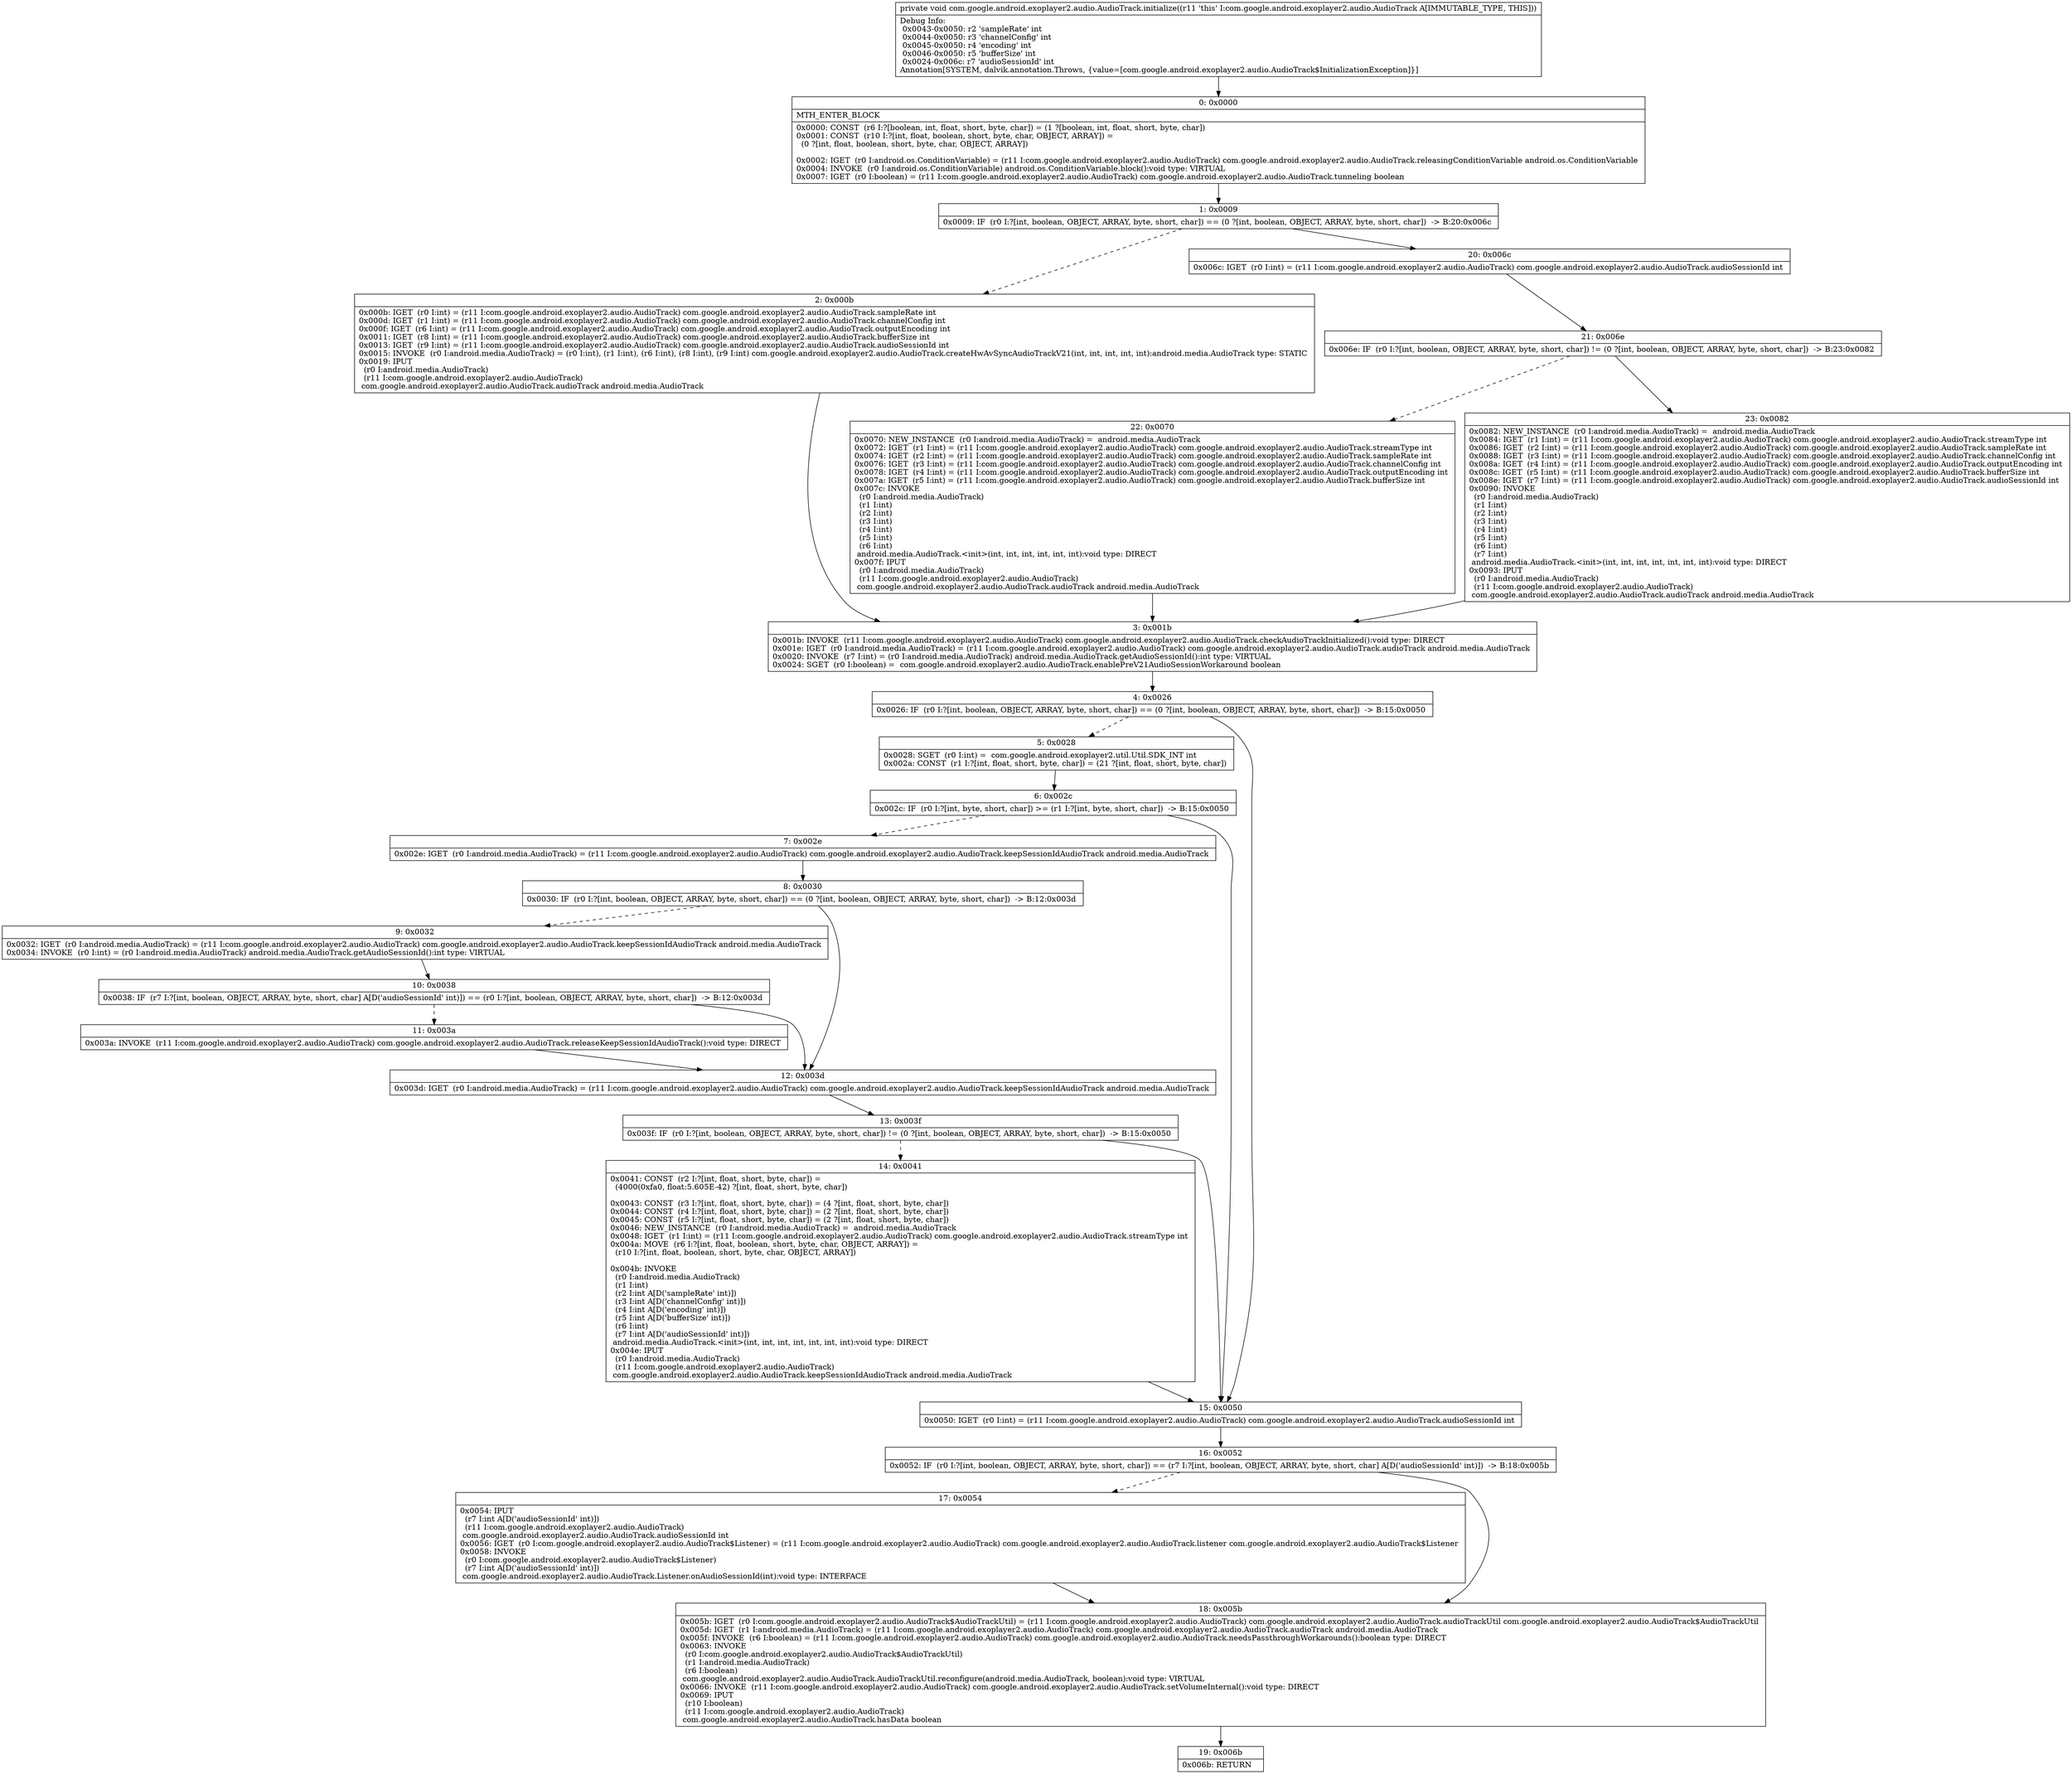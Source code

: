 digraph "CFG forcom.google.android.exoplayer2.audio.AudioTrack.initialize()V" {
Node_0 [shape=record,label="{0\:\ 0x0000|MTH_ENTER_BLOCK\l|0x0000: CONST  (r6 I:?[boolean, int, float, short, byte, char]) = (1 ?[boolean, int, float, short, byte, char]) \l0x0001: CONST  (r10 I:?[int, float, boolean, short, byte, char, OBJECT, ARRAY]) = \l  (0 ?[int, float, boolean, short, byte, char, OBJECT, ARRAY])\l \l0x0002: IGET  (r0 I:android.os.ConditionVariable) = (r11 I:com.google.android.exoplayer2.audio.AudioTrack) com.google.android.exoplayer2.audio.AudioTrack.releasingConditionVariable android.os.ConditionVariable \l0x0004: INVOKE  (r0 I:android.os.ConditionVariable) android.os.ConditionVariable.block():void type: VIRTUAL \l0x0007: IGET  (r0 I:boolean) = (r11 I:com.google.android.exoplayer2.audio.AudioTrack) com.google.android.exoplayer2.audio.AudioTrack.tunneling boolean \l}"];
Node_1 [shape=record,label="{1\:\ 0x0009|0x0009: IF  (r0 I:?[int, boolean, OBJECT, ARRAY, byte, short, char]) == (0 ?[int, boolean, OBJECT, ARRAY, byte, short, char])  \-\> B:20:0x006c \l}"];
Node_2 [shape=record,label="{2\:\ 0x000b|0x000b: IGET  (r0 I:int) = (r11 I:com.google.android.exoplayer2.audio.AudioTrack) com.google.android.exoplayer2.audio.AudioTrack.sampleRate int \l0x000d: IGET  (r1 I:int) = (r11 I:com.google.android.exoplayer2.audio.AudioTrack) com.google.android.exoplayer2.audio.AudioTrack.channelConfig int \l0x000f: IGET  (r6 I:int) = (r11 I:com.google.android.exoplayer2.audio.AudioTrack) com.google.android.exoplayer2.audio.AudioTrack.outputEncoding int \l0x0011: IGET  (r8 I:int) = (r11 I:com.google.android.exoplayer2.audio.AudioTrack) com.google.android.exoplayer2.audio.AudioTrack.bufferSize int \l0x0013: IGET  (r9 I:int) = (r11 I:com.google.android.exoplayer2.audio.AudioTrack) com.google.android.exoplayer2.audio.AudioTrack.audioSessionId int \l0x0015: INVOKE  (r0 I:android.media.AudioTrack) = (r0 I:int), (r1 I:int), (r6 I:int), (r8 I:int), (r9 I:int) com.google.android.exoplayer2.audio.AudioTrack.createHwAvSyncAudioTrackV21(int, int, int, int, int):android.media.AudioTrack type: STATIC \l0x0019: IPUT  \l  (r0 I:android.media.AudioTrack)\l  (r11 I:com.google.android.exoplayer2.audio.AudioTrack)\l com.google.android.exoplayer2.audio.AudioTrack.audioTrack android.media.AudioTrack \l}"];
Node_3 [shape=record,label="{3\:\ 0x001b|0x001b: INVOKE  (r11 I:com.google.android.exoplayer2.audio.AudioTrack) com.google.android.exoplayer2.audio.AudioTrack.checkAudioTrackInitialized():void type: DIRECT \l0x001e: IGET  (r0 I:android.media.AudioTrack) = (r11 I:com.google.android.exoplayer2.audio.AudioTrack) com.google.android.exoplayer2.audio.AudioTrack.audioTrack android.media.AudioTrack \l0x0020: INVOKE  (r7 I:int) = (r0 I:android.media.AudioTrack) android.media.AudioTrack.getAudioSessionId():int type: VIRTUAL \l0x0024: SGET  (r0 I:boolean) =  com.google.android.exoplayer2.audio.AudioTrack.enablePreV21AudioSessionWorkaround boolean \l}"];
Node_4 [shape=record,label="{4\:\ 0x0026|0x0026: IF  (r0 I:?[int, boolean, OBJECT, ARRAY, byte, short, char]) == (0 ?[int, boolean, OBJECT, ARRAY, byte, short, char])  \-\> B:15:0x0050 \l}"];
Node_5 [shape=record,label="{5\:\ 0x0028|0x0028: SGET  (r0 I:int) =  com.google.android.exoplayer2.util.Util.SDK_INT int \l0x002a: CONST  (r1 I:?[int, float, short, byte, char]) = (21 ?[int, float, short, byte, char]) \l}"];
Node_6 [shape=record,label="{6\:\ 0x002c|0x002c: IF  (r0 I:?[int, byte, short, char]) \>= (r1 I:?[int, byte, short, char])  \-\> B:15:0x0050 \l}"];
Node_7 [shape=record,label="{7\:\ 0x002e|0x002e: IGET  (r0 I:android.media.AudioTrack) = (r11 I:com.google.android.exoplayer2.audio.AudioTrack) com.google.android.exoplayer2.audio.AudioTrack.keepSessionIdAudioTrack android.media.AudioTrack \l}"];
Node_8 [shape=record,label="{8\:\ 0x0030|0x0030: IF  (r0 I:?[int, boolean, OBJECT, ARRAY, byte, short, char]) == (0 ?[int, boolean, OBJECT, ARRAY, byte, short, char])  \-\> B:12:0x003d \l}"];
Node_9 [shape=record,label="{9\:\ 0x0032|0x0032: IGET  (r0 I:android.media.AudioTrack) = (r11 I:com.google.android.exoplayer2.audio.AudioTrack) com.google.android.exoplayer2.audio.AudioTrack.keepSessionIdAudioTrack android.media.AudioTrack \l0x0034: INVOKE  (r0 I:int) = (r0 I:android.media.AudioTrack) android.media.AudioTrack.getAudioSessionId():int type: VIRTUAL \l}"];
Node_10 [shape=record,label="{10\:\ 0x0038|0x0038: IF  (r7 I:?[int, boolean, OBJECT, ARRAY, byte, short, char] A[D('audioSessionId' int)]) == (r0 I:?[int, boolean, OBJECT, ARRAY, byte, short, char])  \-\> B:12:0x003d \l}"];
Node_11 [shape=record,label="{11\:\ 0x003a|0x003a: INVOKE  (r11 I:com.google.android.exoplayer2.audio.AudioTrack) com.google.android.exoplayer2.audio.AudioTrack.releaseKeepSessionIdAudioTrack():void type: DIRECT \l}"];
Node_12 [shape=record,label="{12\:\ 0x003d|0x003d: IGET  (r0 I:android.media.AudioTrack) = (r11 I:com.google.android.exoplayer2.audio.AudioTrack) com.google.android.exoplayer2.audio.AudioTrack.keepSessionIdAudioTrack android.media.AudioTrack \l}"];
Node_13 [shape=record,label="{13\:\ 0x003f|0x003f: IF  (r0 I:?[int, boolean, OBJECT, ARRAY, byte, short, char]) != (0 ?[int, boolean, OBJECT, ARRAY, byte, short, char])  \-\> B:15:0x0050 \l}"];
Node_14 [shape=record,label="{14\:\ 0x0041|0x0041: CONST  (r2 I:?[int, float, short, byte, char]) = \l  (4000(0xfa0, float:5.605E\-42) ?[int, float, short, byte, char])\l \l0x0043: CONST  (r3 I:?[int, float, short, byte, char]) = (4 ?[int, float, short, byte, char]) \l0x0044: CONST  (r4 I:?[int, float, short, byte, char]) = (2 ?[int, float, short, byte, char]) \l0x0045: CONST  (r5 I:?[int, float, short, byte, char]) = (2 ?[int, float, short, byte, char]) \l0x0046: NEW_INSTANCE  (r0 I:android.media.AudioTrack) =  android.media.AudioTrack \l0x0048: IGET  (r1 I:int) = (r11 I:com.google.android.exoplayer2.audio.AudioTrack) com.google.android.exoplayer2.audio.AudioTrack.streamType int \l0x004a: MOVE  (r6 I:?[int, float, boolean, short, byte, char, OBJECT, ARRAY]) = \l  (r10 I:?[int, float, boolean, short, byte, char, OBJECT, ARRAY])\l \l0x004b: INVOKE  \l  (r0 I:android.media.AudioTrack)\l  (r1 I:int)\l  (r2 I:int A[D('sampleRate' int)])\l  (r3 I:int A[D('channelConfig' int)])\l  (r4 I:int A[D('encoding' int)])\l  (r5 I:int A[D('bufferSize' int)])\l  (r6 I:int)\l  (r7 I:int A[D('audioSessionId' int)])\l android.media.AudioTrack.\<init\>(int, int, int, int, int, int, int):void type: DIRECT \l0x004e: IPUT  \l  (r0 I:android.media.AudioTrack)\l  (r11 I:com.google.android.exoplayer2.audio.AudioTrack)\l com.google.android.exoplayer2.audio.AudioTrack.keepSessionIdAudioTrack android.media.AudioTrack \l}"];
Node_15 [shape=record,label="{15\:\ 0x0050|0x0050: IGET  (r0 I:int) = (r11 I:com.google.android.exoplayer2.audio.AudioTrack) com.google.android.exoplayer2.audio.AudioTrack.audioSessionId int \l}"];
Node_16 [shape=record,label="{16\:\ 0x0052|0x0052: IF  (r0 I:?[int, boolean, OBJECT, ARRAY, byte, short, char]) == (r7 I:?[int, boolean, OBJECT, ARRAY, byte, short, char] A[D('audioSessionId' int)])  \-\> B:18:0x005b \l}"];
Node_17 [shape=record,label="{17\:\ 0x0054|0x0054: IPUT  \l  (r7 I:int A[D('audioSessionId' int)])\l  (r11 I:com.google.android.exoplayer2.audio.AudioTrack)\l com.google.android.exoplayer2.audio.AudioTrack.audioSessionId int \l0x0056: IGET  (r0 I:com.google.android.exoplayer2.audio.AudioTrack$Listener) = (r11 I:com.google.android.exoplayer2.audio.AudioTrack) com.google.android.exoplayer2.audio.AudioTrack.listener com.google.android.exoplayer2.audio.AudioTrack$Listener \l0x0058: INVOKE  \l  (r0 I:com.google.android.exoplayer2.audio.AudioTrack$Listener)\l  (r7 I:int A[D('audioSessionId' int)])\l com.google.android.exoplayer2.audio.AudioTrack.Listener.onAudioSessionId(int):void type: INTERFACE \l}"];
Node_18 [shape=record,label="{18\:\ 0x005b|0x005b: IGET  (r0 I:com.google.android.exoplayer2.audio.AudioTrack$AudioTrackUtil) = (r11 I:com.google.android.exoplayer2.audio.AudioTrack) com.google.android.exoplayer2.audio.AudioTrack.audioTrackUtil com.google.android.exoplayer2.audio.AudioTrack$AudioTrackUtil \l0x005d: IGET  (r1 I:android.media.AudioTrack) = (r11 I:com.google.android.exoplayer2.audio.AudioTrack) com.google.android.exoplayer2.audio.AudioTrack.audioTrack android.media.AudioTrack \l0x005f: INVOKE  (r6 I:boolean) = (r11 I:com.google.android.exoplayer2.audio.AudioTrack) com.google.android.exoplayer2.audio.AudioTrack.needsPassthroughWorkarounds():boolean type: DIRECT \l0x0063: INVOKE  \l  (r0 I:com.google.android.exoplayer2.audio.AudioTrack$AudioTrackUtil)\l  (r1 I:android.media.AudioTrack)\l  (r6 I:boolean)\l com.google.android.exoplayer2.audio.AudioTrack.AudioTrackUtil.reconfigure(android.media.AudioTrack, boolean):void type: VIRTUAL \l0x0066: INVOKE  (r11 I:com.google.android.exoplayer2.audio.AudioTrack) com.google.android.exoplayer2.audio.AudioTrack.setVolumeInternal():void type: DIRECT \l0x0069: IPUT  \l  (r10 I:boolean)\l  (r11 I:com.google.android.exoplayer2.audio.AudioTrack)\l com.google.android.exoplayer2.audio.AudioTrack.hasData boolean \l}"];
Node_19 [shape=record,label="{19\:\ 0x006b|0x006b: RETURN   \l}"];
Node_20 [shape=record,label="{20\:\ 0x006c|0x006c: IGET  (r0 I:int) = (r11 I:com.google.android.exoplayer2.audio.AudioTrack) com.google.android.exoplayer2.audio.AudioTrack.audioSessionId int \l}"];
Node_21 [shape=record,label="{21\:\ 0x006e|0x006e: IF  (r0 I:?[int, boolean, OBJECT, ARRAY, byte, short, char]) != (0 ?[int, boolean, OBJECT, ARRAY, byte, short, char])  \-\> B:23:0x0082 \l}"];
Node_22 [shape=record,label="{22\:\ 0x0070|0x0070: NEW_INSTANCE  (r0 I:android.media.AudioTrack) =  android.media.AudioTrack \l0x0072: IGET  (r1 I:int) = (r11 I:com.google.android.exoplayer2.audio.AudioTrack) com.google.android.exoplayer2.audio.AudioTrack.streamType int \l0x0074: IGET  (r2 I:int) = (r11 I:com.google.android.exoplayer2.audio.AudioTrack) com.google.android.exoplayer2.audio.AudioTrack.sampleRate int \l0x0076: IGET  (r3 I:int) = (r11 I:com.google.android.exoplayer2.audio.AudioTrack) com.google.android.exoplayer2.audio.AudioTrack.channelConfig int \l0x0078: IGET  (r4 I:int) = (r11 I:com.google.android.exoplayer2.audio.AudioTrack) com.google.android.exoplayer2.audio.AudioTrack.outputEncoding int \l0x007a: IGET  (r5 I:int) = (r11 I:com.google.android.exoplayer2.audio.AudioTrack) com.google.android.exoplayer2.audio.AudioTrack.bufferSize int \l0x007c: INVOKE  \l  (r0 I:android.media.AudioTrack)\l  (r1 I:int)\l  (r2 I:int)\l  (r3 I:int)\l  (r4 I:int)\l  (r5 I:int)\l  (r6 I:int)\l android.media.AudioTrack.\<init\>(int, int, int, int, int, int):void type: DIRECT \l0x007f: IPUT  \l  (r0 I:android.media.AudioTrack)\l  (r11 I:com.google.android.exoplayer2.audio.AudioTrack)\l com.google.android.exoplayer2.audio.AudioTrack.audioTrack android.media.AudioTrack \l}"];
Node_23 [shape=record,label="{23\:\ 0x0082|0x0082: NEW_INSTANCE  (r0 I:android.media.AudioTrack) =  android.media.AudioTrack \l0x0084: IGET  (r1 I:int) = (r11 I:com.google.android.exoplayer2.audio.AudioTrack) com.google.android.exoplayer2.audio.AudioTrack.streamType int \l0x0086: IGET  (r2 I:int) = (r11 I:com.google.android.exoplayer2.audio.AudioTrack) com.google.android.exoplayer2.audio.AudioTrack.sampleRate int \l0x0088: IGET  (r3 I:int) = (r11 I:com.google.android.exoplayer2.audio.AudioTrack) com.google.android.exoplayer2.audio.AudioTrack.channelConfig int \l0x008a: IGET  (r4 I:int) = (r11 I:com.google.android.exoplayer2.audio.AudioTrack) com.google.android.exoplayer2.audio.AudioTrack.outputEncoding int \l0x008c: IGET  (r5 I:int) = (r11 I:com.google.android.exoplayer2.audio.AudioTrack) com.google.android.exoplayer2.audio.AudioTrack.bufferSize int \l0x008e: IGET  (r7 I:int) = (r11 I:com.google.android.exoplayer2.audio.AudioTrack) com.google.android.exoplayer2.audio.AudioTrack.audioSessionId int \l0x0090: INVOKE  \l  (r0 I:android.media.AudioTrack)\l  (r1 I:int)\l  (r2 I:int)\l  (r3 I:int)\l  (r4 I:int)\l  (r5 I:int)\l  (r6 I:int)\l  (r7 I:int)\l android.media.AudioTrack.\<init\>(int, int, int, int, int, int, int):void type: DIRECT \l0x0093: IPUT  \l  (r0 I:android.media.AudioTrack)\l  (r11 I:com.google.android.exoplayer2.audio.AudioTrack)\l com.google.android.exoplayer2.audio.AudioTrack.audioTrack android.media.AudioTrack \l}"];
MethodNode[shape=record,label="{private void com.google.android.exoplayer2.audio.AudioTrack.initialize((r11 'this' I:com.google.android.exoplayer2.audio.AudioTrack A[IMMUTABLE_TYPE, THIS]))  | Debug Info:\l  0x0043\-0x0050: r2 'sampleRate' int\l  0x0044\-0x0050: r3 'channelConfig' int\l  0x0045\-0x0050: r4 'encoding' int\l  0x0046\-0x0050: r5 'bufferSize' int\l  0x0024\-0x006c: r7 'audioSessionId' int\lAnnotation[SYSTEM, dalvik.annotation.Throws, \{value=[com.google.android.exoplayer2.audio.AudioTrack$InitializationException]\}]\l}"];
MethodNode -> Node_0;
Node_0 -> Node_1;
Node_1 -> Node_2[style=dashed];
Node_1 -> Node_20;
Node_2 -> Node_3;
Node_3 -> Node_4;
Node_4 -> Node_5[style=dashed];
Node_4 -> Node_15;
Node_5 -> Node_6;
Node_6 -> Node_7[style=dashed];
Node_6 -> Node_15;
Node_7 -> Node_8;
Node_8 -> Node_9[style=dashed];
Node_8 -> Node_12;
Node_9 -> Node_10;
Node_10 -> Node_11[style=dashed];
Node_10 -> Node_12;
Node_11 -> Node_12;
Node_12 -> Node_13;
Node_13 -> Node_14[style=dashed];
Node_13 -> Node_15;
Node_14 -> Node_15;
Node_15 -> Node_16;
Node_16 -> Node_17[style=dashed];
Node_16 -> Node_18;
Node_17 -> Node_18;
Node_18 -> Node_19;
Node_20 -> Node_21;
Node_21 -> Node_22[style=dashed];
Node_21 -> Node_23;
Node_22 -> Node_3;
Node_23 -> Node_3;
}

